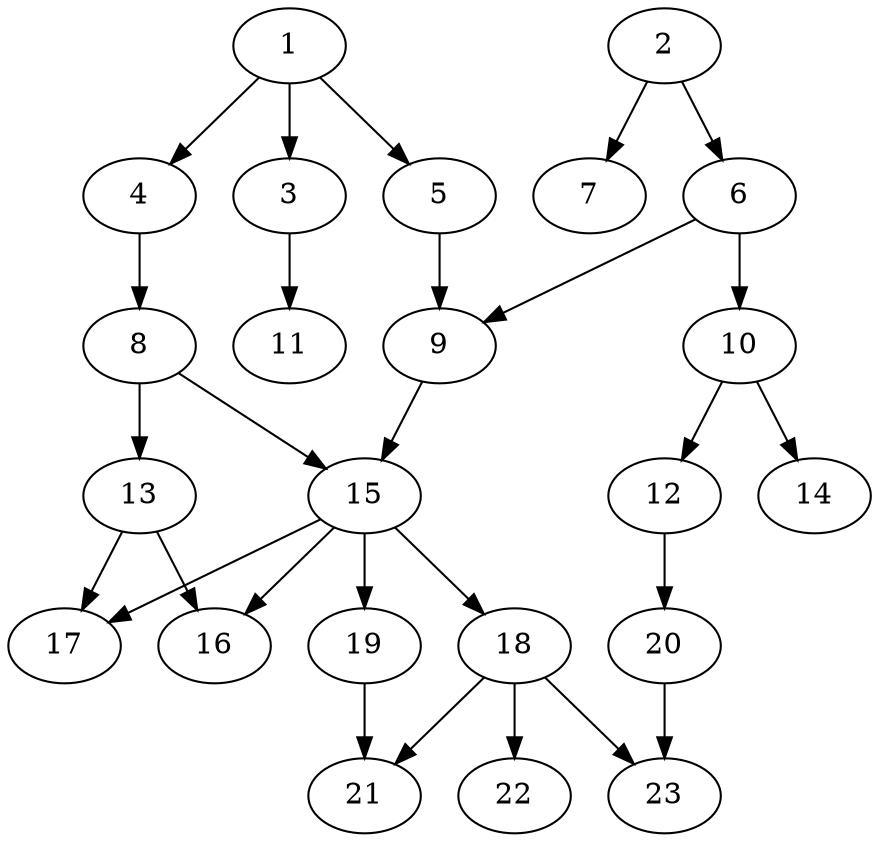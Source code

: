 // DAG (tier=2-normal, mode=data, n=23, ccr=0.421, fat=0.528, density=0.407, regular=0.550, jump=0.140, mindata=2097152, maxdata=16777216)
// DAG automatically generated by daggen at Sun Aug 24 16:33:34 2025
// /home/ermia/Project/Environments/daggen/bin/daggen --dot --ccr 0.421 --fat 0.528 --regular 0.550 --density 0.407 --jump 0.140 --mindata 2097152 --maxdata 16777216 -n 23 
digraph G {
  1 [size="90452576912580896", alpha="0.02", expect_size="45226288456290448"]
  1 -> 3 [size ="182007325786112"]
  1 -> 4 [size ="182007325786112"]
  1 -> 5 [size ="182007325786112"]
  2 [size="2998917565363086848", alpha="0.12", expect_size="1499458782681543424"]
  2 -> 6 [size ="1311978593189888"]
  2 -> 7 [size ="1311978593189888"]
  3 [size="689892266870346612736", alpha="0.11", expect_size="344946133435173306368"]
  3 -> 11 [size ="624612740169728"]
  4 [size="38686251783431848", alpha="0.13", expect_size="19343125891715924"]
  4 -> 8 [size ="1418547301449728"]
  5 [size="2696445406728434176", alpha="0.08", expect_size="1348222703364217088"]
  5 -> 9 [size ="1782486329720832"]
  6 [size="1231466619178168064", alpha="0.16", expect_size="615733309589084032"]
  6 -> 9 [size ="557739386339328"]
  6 -> 10 [size ="557739386339328"]
  7 [size="47271290018513920", alpha="0.03", expect_size="23635645009256960"]
  8 [size="588794292658467584", alpha="0.17", expect_size="294397146329233792"]
  8 -> 13 [size ="1186713187647488"]
  8 -> 15 [size ="1186713187647488"]
  9 [size="93427715768897232", alpha="0.17", expect_size="46713857884448616"]
  9 -> 15 [size ="103761116659712"]
  10 [size="96423365512681664", alpha="0.08", expect_size="48211682756340832"]
  10 -> 12 [size ="2050622278860800"]
  10 -> 14 [size ="2050622278860800"]
  11 [size="638914535897163628544", alpha="0.04", expect_size="319457267948581814272"]
  12 [size="4871027568494724096", alpha="0.15", expect_size="2435513784247362048"]
  12 -> 20 [size ="1746232905039872"]
  13 [size="327591173545820946432", alpha="0.15", expect_size="163795586772910473216"]
  13 -> 16 [size ="380170238164992"]
  13 -> 17 [size ="380170238164992"]
  14 [size="858666584022378872832", alpha="0.07", expect_size="429333292011189436416"]
  15 [size="2529545101587024707584", alpha="0.09", expect_size="1264772550793512353792"]
  15 -> 16 [size ="1485199992946688"]
  15 -> 17 [size ="1485199992946688"]
  15 -> 18 [size ="1485199992946688"]
  15 -> 19 [size ="1485199992946688"]
  16 [size="40476274283981570048", alpha="0.04", expect_size="20238137141990785024"]
  17 [size="12088059391684128", alpha="0.07", expect_size="6044029695842064"]
  18 [size="4676685942557857808384", alpha="0.09", expect_size="2338342971278928904192"]
  18 -> 21 [size ="2237254848217088"]
  18 -> 22 [size ="2237254848217088"]
  18 -> 23 [size ="2237254848217088"]
  19 [size="4691180969172433920", alpha="0.17", expect_size="2345590484586216960"]
  19 -> 21 [size ="2118857095380992"]
  20 [size="1513276930120287744", alpha="0.18", expect_size="756638465060143872"]
  20 -> 23 [size ="913779198001152"]
  21 [size="14232566628009856", alpha="0.16", expect_size="7116283314004928"]
  22 [size="62090103836337242112", alpha="0.18", expect_size="31045051918168621056"]
  23 [size="668268114382977792", alpha="0.08", expect_size="334134057191488896"]
}